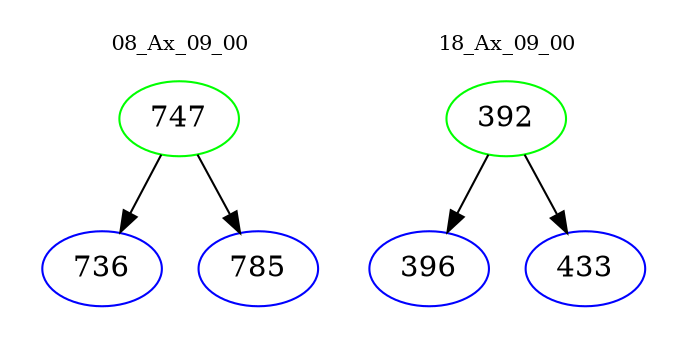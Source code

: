 digraph{
subgraph cluster_0 {
color = white
label = "08_Ax_09_00";
fontsize=10;
T0_747 [label="747", color="green"]
T0_747 -> T0_736 [color="black"]
T0_736 [label="736", color="blue"]
T0_747 -> T0_785 [color="black"]
T0_785 [label="785", color="blue"]
}
subgraph cluster_1 {
color = white
label = "18_Ax_09_00";
fontsize=10;
T1_392 [label="392", color="green"]
T1_392 -> T1_396 [color="black"]
T1_396 [label="396", color="blue"]
T1_392 -> T1_433 [color="black"]
T1_433 [label="433", color="blue"]
}
}
